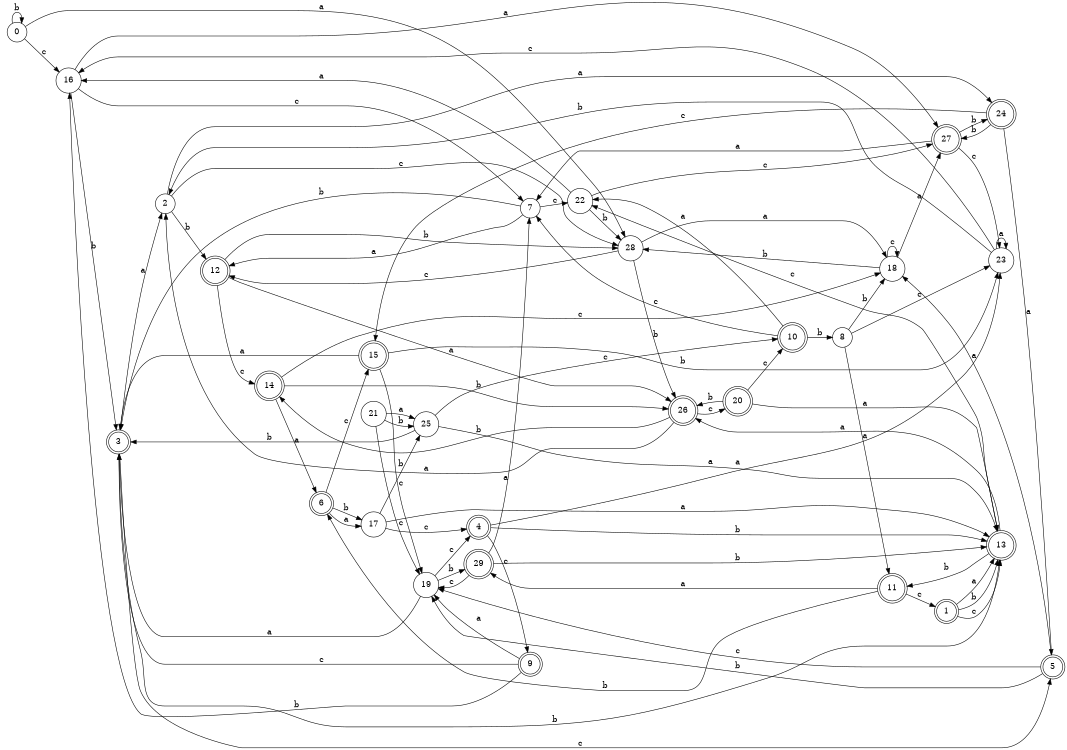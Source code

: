 digraph n24_8 {
__start0 [label="" shape="none"];

rankdir=LR;
size="8,5";

s0 [style="filled", color="black", fillcolor="white" shape="circle", label="0"];
s1 [style="rounded,filled", color="black", fillcolor="white" shape="doublecircle", label="1"];
s2 [style="filled", color="black", fillcolor="white" shape="circle", label="2"];
s3 [style="rounded,filled", color="black", fillcolor="white" shape="doublecircle", label="3"];
s4 [style="rounded,filled", color="black", fillcolor="white" shape="doublecircle", label="4"];
s5 [style="rounded,filled", color="black", fillcolor="white" shape="doublecircle", label="5"];
s6 [style="rounded,filled", color="black", fillcolor="white" shape="doublecircle", label="6"];
s7 [style="filled", color="black", fillcolor="white" shape="circle", label="7"];
s8 [style="filled", color="black", fillcolor="white" shape="circle", label="8"];
s9 [style="rounded,filled", color="black", fillcolor="white" shape="doublecircle", label="9"];
s10 [style="rounded,filled", color="black", fillcolor="white" shape="doublecircle", label="10"];
s11 [style="rounded,filled", color="black", fillcolor="white" shape="doublecircle", label="11"];
s12 [style="rounded,filled", color="black", fillcolor="white" shape="doublecircle", label="12"];
s13 [style="rounded,filled", color="black", fillcolor="white" shape="doublecircle", label="13"];
s14 [style="rounded,filled", color="black", fillcolor="white" shape="doublecircle", label="14"];
s15 [style="rounded,filled", color="black", fillcolor="white" shape="doublecircle", label="15"];
s16 [style="filled", color="black", fillcolor="white" shape="circle", label="16"];
s17 [style="filled", color="black", fillcolor="white" shape="circle", label="17"];
s18 [style="filled", color="black", fillcolor="white" shape="circle", label="18"];
s19 [style="filled", color="black", fillcolor="white" shape="circle", label="19"];
s20 [style="rounded,filled", color="black", fillcolor="white" shape="doublecircle", label="20"];
s21 [style="filled", color="black", fillcolor="white" shape="circle", label="21"];
s22 [style="filled", color="black", fillcolor="white" shape="circle", label="22"];
s23 [style="filled", color="black", fillcolor="white" shape="circle", label="23"];
s24 [style="rounded,filled", color="black", fillcolor="white" shape="doublecircle", label="24"];
s25 [style="filled", color="black", fillcolor="white" shape="circle", label="25"];
s26 [style="rounded,filled", color="black", fillcolor="white" shape="doublecircle", label="26"];
s27 [style="rounded,filled", color="black", fillcolor="white" shape="doublecircle", label="27"];
s28 [style="filled", color="black", fillcolor="white" shape="circle", label="28"];
s29 [style="rounded,filled", color="black", fillcolor="white" shape="doublecircle", label="29"];
s0 -> s28 [label="a"];
s0 -> s0 [label="b"];
s0 -> s16 [label="c"];
s1 -> s13 [label="a"];
s1 -> s13 [label="b"];
s1 -> s13 [label="c"];
s2 -> s24 [label="a"];
s2 -> s12 [label="b"];
s2 -> s28 [label="c"];
s3 -> s2 [label="a"];
s3 -> s13 [label="b"];
s3 -> s5 [label="c"];
s4 -> s23 [label="a"];
s4 -> s13 [label="b"];
s4 -> s9 [label="c"];
s5 -> s18 [label="a"];
s5 -> s19 [label="b"];
s5 -> s19 [label="c"];
s6 -> s17 [label="a"];
s6 -> s17 [label="b"];
s6 -> s15 [label="c"];
s7 -> s12 [label="a"];
s7 -> s3 [label="b"];
s7 -> s22 [label="c"];
s8 -> s11 [label="a"];
s8 -> s18 [label="b"];
s8 -> s23 [label="c"];
s9 -> s19 [label="a"];
s9 -> s16 [label="b"];
s9 -> s3 [label="c"];
s10 -> s22 [label="a"];
s10 -> s8 [label="b"];
s10 -> s7 [label="c"];
s11 -> s29 [label="a"];
s11 -> s6 [label="b"];
s11 -> s1 [label="c"];
s12 -> s26 [label="a"];
s12 -> s28 [label="b"];
s12 -> s14 [label="c"];
s13 -> s26 [label="a"];
s13 -> s11 [label="b"];
s13 -> s22 [label="c"];
s14 -> s6 [label="a"];
s14 -> s26 [label="b"];
s14 -> s18 [label="c"];
s15 -> s3 [label="a"];
s15 -> s23 [label="b"];
s15 -> s19 [label="c"];
s16 -> s27 [label="a"];
s16 -> s3 [label="b"];
s16 -> s7 [label="c"];
s17 -> s13 [label="a"];
s17 -> s25 [label="b"];
s17 -> s4 [label="c"];
s18 -> s27 [label="a"];
s18 -> s28 [label="b"];
s18 -> s18 [label="c"];
s19 -> s3 [label="a"];
s19 -> s29 [label="b"];
s19 -> s4 [label="c"];
s20 -> s13 [label="a"];
s20 -> s26 [label="b"];
s20 -> s10 [label="c"];
s21 -> s25 [label="a"];
s21 -> s25 [label="b"];
s21 -> s19 [label="c"];
s22 -> s16 [label="a"];
s22 -> s28 [label="b"];
s22 -> s27 [label="c"];
s23 -> s23 [label="a"];
s23 -> s2 [label="b"];
s23 -> s16 [label="c"];
s24 -> s5 [label="a"];
s24 -> s27 [label="b"];
s24 -> s15 [label="c"];
s25 -> s13 [label="a"];
s25 -> s3 [label="b"];
s25 -> s10 [label="c"];
s26 -> s2 [label="a"];
s26 -> s14 [label="b"];
s26 -> s20 [label="c"];
s27 -> s7 [label="a"];
s27 -> s24 [label="b"];
s27 -> s23 [label="c"];
s28 -> s18 [label="a"];
s28 -> s26 [label="b"];
s28 -> s12 [label="c"];
s29 -> s7 [label="a"];
s29 -> s13 [label="b"];
s29 -> s19 [label="c"];

}